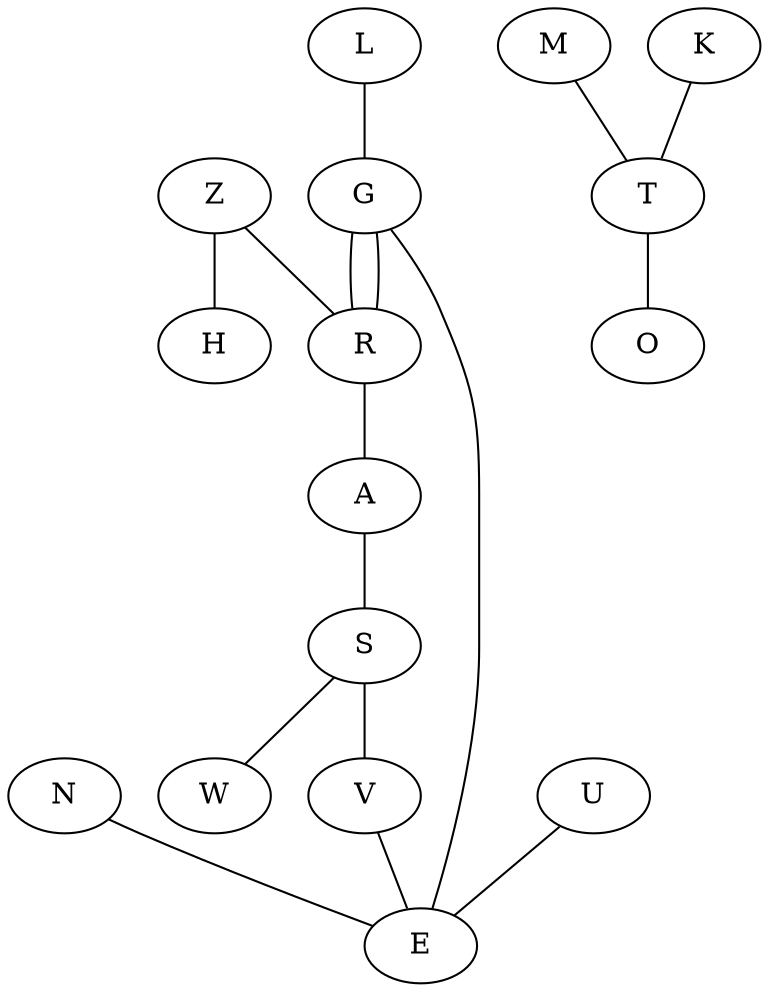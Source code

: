 graph G {
    "S" -- "W";
    "N" -- "E";
    "M" -- "T";
    "K" -- "T";
    "G" -- "E";
    "G" -- "R";
    "S" -- "V";
    "T" -- "O";
    "Z" -- "R";
    "Z" -- "H";
    "U" -- "E";
    "G" -- "R";
    "A" -- "S";
    "R" -- "A";
    "L" -- "G";
    "V" -- "E";
}